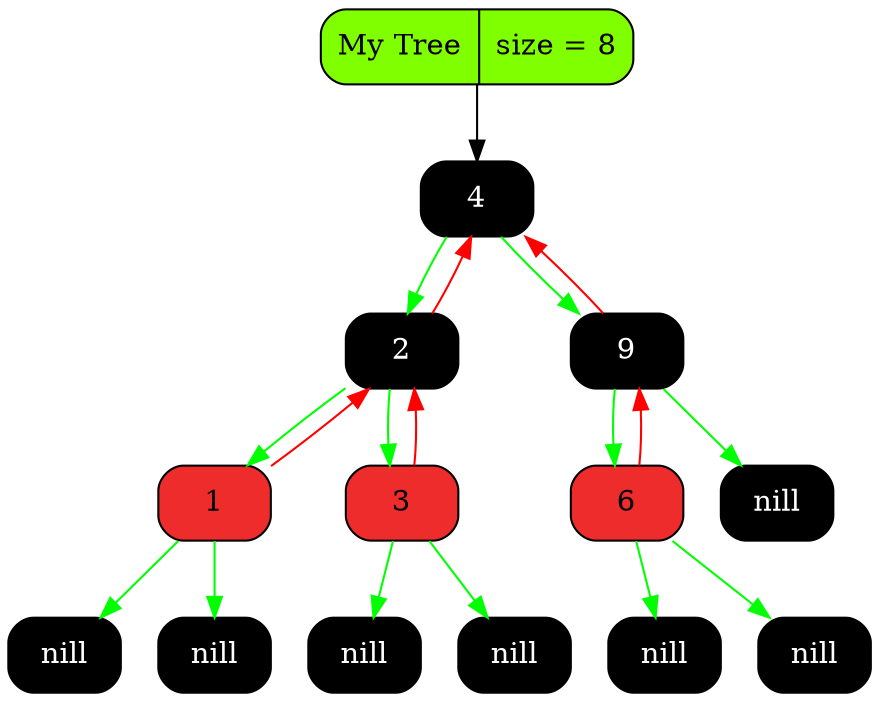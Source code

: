digraph Tree
{
   rankdir = HR;
   node[fontsize=14];
   edge[color="black",fontcolor="blue",fontsize=12];
   tree[shape = Mrecord, style = filled, fillcolor = "chartreuse1", label = "My Tree | size = 8"];
   "0x14c804080"[shape = Mrecord, style = filled, fontcolor = "white", fillcolor = "black",   label = " <value> 4"];
  "0x14c804080" -> "0x14b704080" [color = "green"];
  "0x14b704080" -> "0x14c804080" [color = "red"];
  "0x14c804080" -> "0x14b606880" [color = "green"];
  "0x14b606880" -> "0x14c804080" [color = "red"];
   "0x14b704080"[shape = Mrecord, style = filled, fontcolor = "white", fillcolor = "black",   label = " <value> 2"];
  "0x14b704080" -> "0x14c904080" [color = "green"];
  "0x14c904080" -> "0x14b704080" [color = "red"];
  "0x14b704080" -> "0x14b606860" [color = "green"];
  "0x14b606860" -> "0x14b704080" [color = "red"];
  "0x14c904080"[shape = Mrecord, style = filled, fillcolor = "firebrick2",   label = " <value> 1"];
   "0x14c904080left"[shape = Mrecord, style = filled, fontcolor = "white", fillcolor = "black",   label = " <value> nill"];
  "0x14c904080" -> "0x14c904080left" [color = "green"];
   "0x14c904080right"[shape = Mrecord, style = filled, fontcolor = "white", fillcolor = "black",   label = " <value> nill"];
  "0x14c904080" -> "0x14c904080right" [color = "green"];
  "0x14b606860"[shape = Mrecord, style = filled, fillcolor = "firebrick2",   label = " <value> 3"];
   "0x14b606860left"[shape = Mrecord, style = filled, fontcolor = "white", fillcolor = "black",   label = " <value> nill"];
  "0x14b606860" -> "0x14b606860left" [color = "green"];
   "0x14b606860right"[shape = Mrecord, style = filled, fontcolor = "white", fillcolor = "black",   label = " <value> nill"];
  "0x14b606860" -> "0x14b606860right" [color = "green"];
   "0x14b606880"[shape = Mrecord, style = filled, fontcolor = "white", fillcolor = "black",   label = " <value> 9"];
  "0x14b606880" -> "0x14b606840" [color = "green"];
  "0x14b606840" -> "0x14b606880" [color = "red"];
   "0x14b606880right"[shape = Mrecord, style = filled, fontcolor = "white", fillcolor = "black",   label = " <value> nill"];
  "0x14b606880" -> "0x14b606880right" [color = "green"];
  "0x14b606840"[shape = Mrecord, style = filled, fillcolor = "firebrick2",   label = " <value> 6"];
   "0x14b606840left"[shape = Mrecord, style = filled, fontcolor = "white", fillcolor = "black",   label = " <value> nill"];
  "0x14b606840" -> "0x14b606840left" [color = "green"];
   "0x14b606840right"[shape = Mrecord, style = filled, fontcolor = "white", fillcolor = "black",   label = " <value> nill"];
  "0x14b606840" -> "0x14b606840right" [color = "green"];
   tree -> "0x14c804080" [color = "gray0"];
}